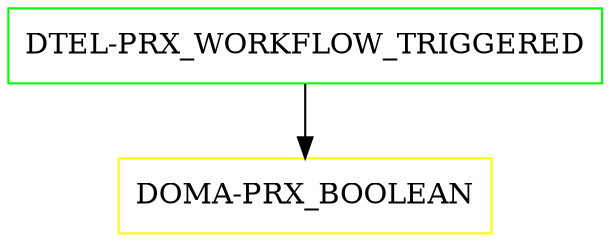 digraph G {
  "DTEL-PRX_WORKFLOW_TRIGGERED" [shape=box,color=green];
  "DOMA-PRX_BOOLEAN" [shape=box,color=yellow,URL="./DOMA_PRX_BOOLEAN.html"];
  "DTEL-PRX_WORKFLOW_TRIGGERED" -> "DOMA-PRX_BOOLEAN";
}

